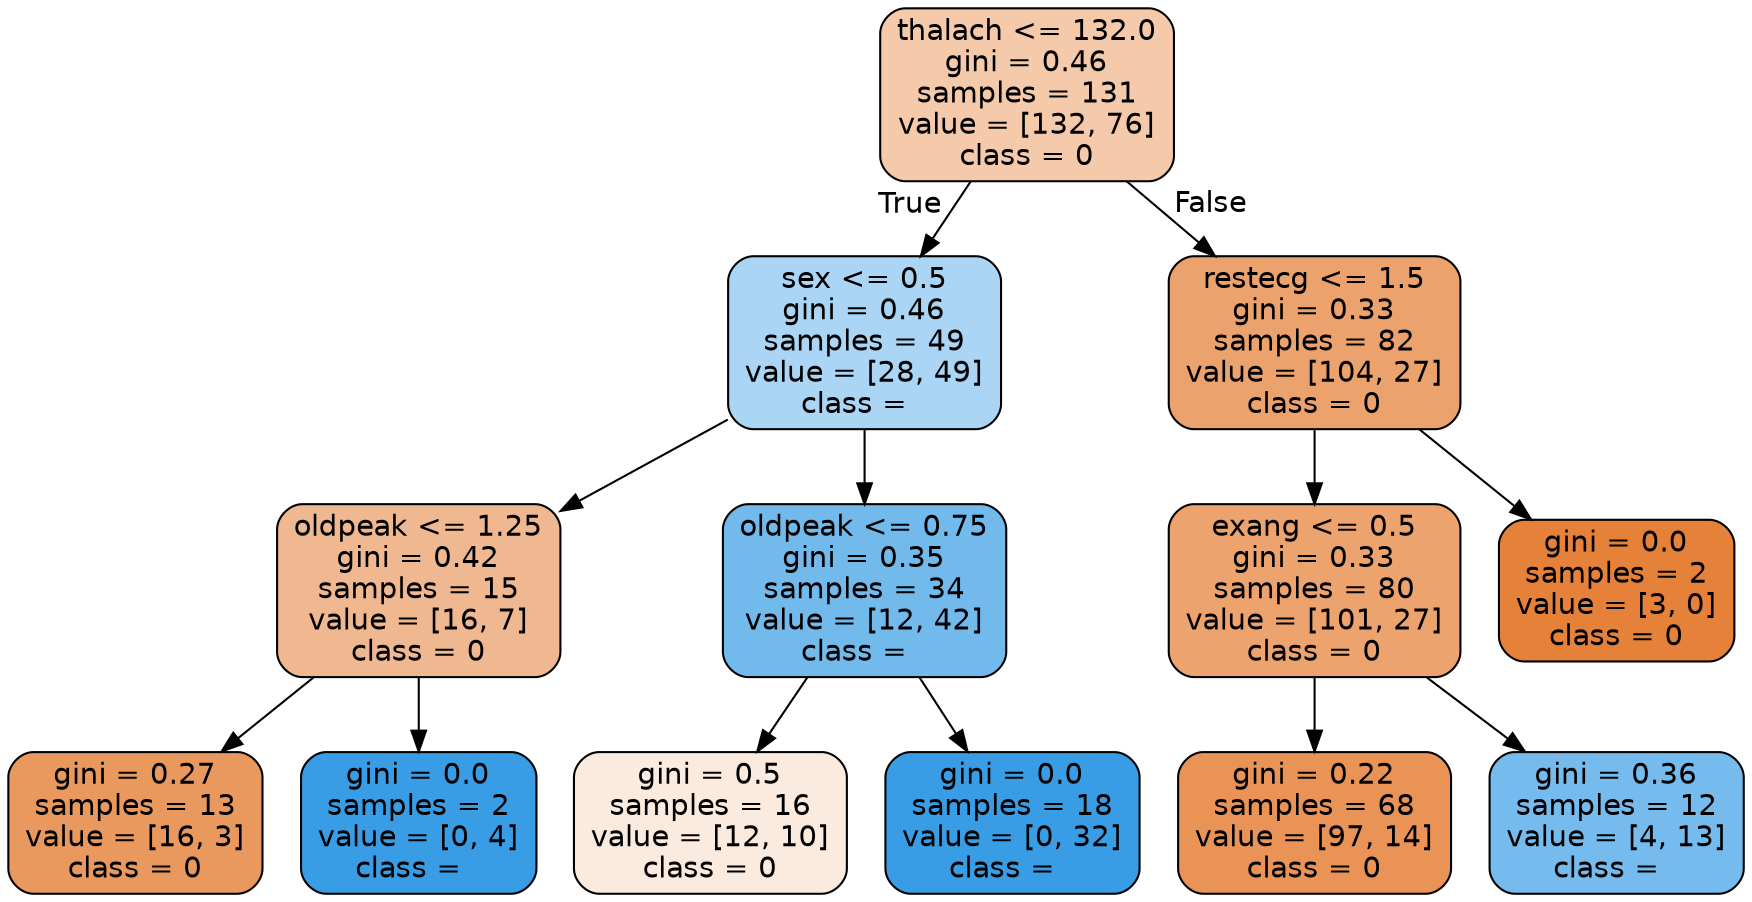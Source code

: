 digraph Tree {
node [shape=box, style="filled, rounded", color="black", fontname="helvetica"] ;
edge [fontname="helvetica"] ;
0 [label="thalach <= 132.0\ngini = 0.46\nsamples = 131\nvalue = [132, 76]\nclass = 0", fillcolor="#f4caab"] ;
1 [label="sex <= 0.5\ngini = 0.46\nsamples = 49\nvalue = [28, 49]\nclass =  ", fillcolor="#aad5f4"] ;
0 -> 1 [labeldistance=2.5, labelangle=45, headlabel="True"] ;
2 [label="oldpeak <= 1.25\ngini = 0.42\nsamples = 15\nvalue = [16, 7]\nclass = 0", fillcolor="#f0b890"] ;
1 -> 2 ;
3 [label="gini = 0.27\nsamples = 13\nvalue = [16, 3]\nclass = 0", fillcolor="#ea995e"] ;
2 -> 3 ;
4 [label="gini = 0.0\nsamples = 2\nvalue = [0, 4]\nclass =  ", fillcolor="#399de5"] ;
2 -> 4 ;
5 [label="oldpeak <= 0.75\ngini = 0.35\nsamples = 34\nvalue = [12, 42]\nclass =  ", fillcolor="#72b9ec"] ;
1 -> 5 ;
6 [label="gini = 0.5\nsamples = 16\nvalue = [12, 10]\nclass = 0", fillcolor="#fbeade"] ;
5 -> 6 ;
7 [label="gini = 0.0\nsamples = 18\nvalue = [0, 32]\nclass =  ", fillcolor="#399de5"] ;
5 -> 7 ;
8 [label="restecg <= 1.5\ngini = 0.33\nsamples = 82\nvalue = [104, 27]\nclass = 0", fillcolor="#eca26c"] ;
0 -> 8 [labeldistance=2.5, labelangle=-45, headlabel="False"] ;
9 [label="exang <= 0.5\ngini = 0.33\nsamples = 80\nvalue = [101, 27]\nclass = 0", fillcolor="#eca36e"] ;
8 -> 9 ;
10 [label="gini = 0.22\nsamples = 68\nvalue = [97, 14]\nclass = 0", fillcolor="#e99356"] ;
9 -> 10 ;
11 [label="gini = 0.36\nsamples = 12\nvalue = [4, 13]\nclass =  ", fillcolor="#76bbed"] ;
9 -> 11 ;
12 [label="gini = 0.0\nsamples = 2\nvalue = [3, 0]\nclass = 0", fillcolor="#e58139"] ;
8 -> 12 ;
}